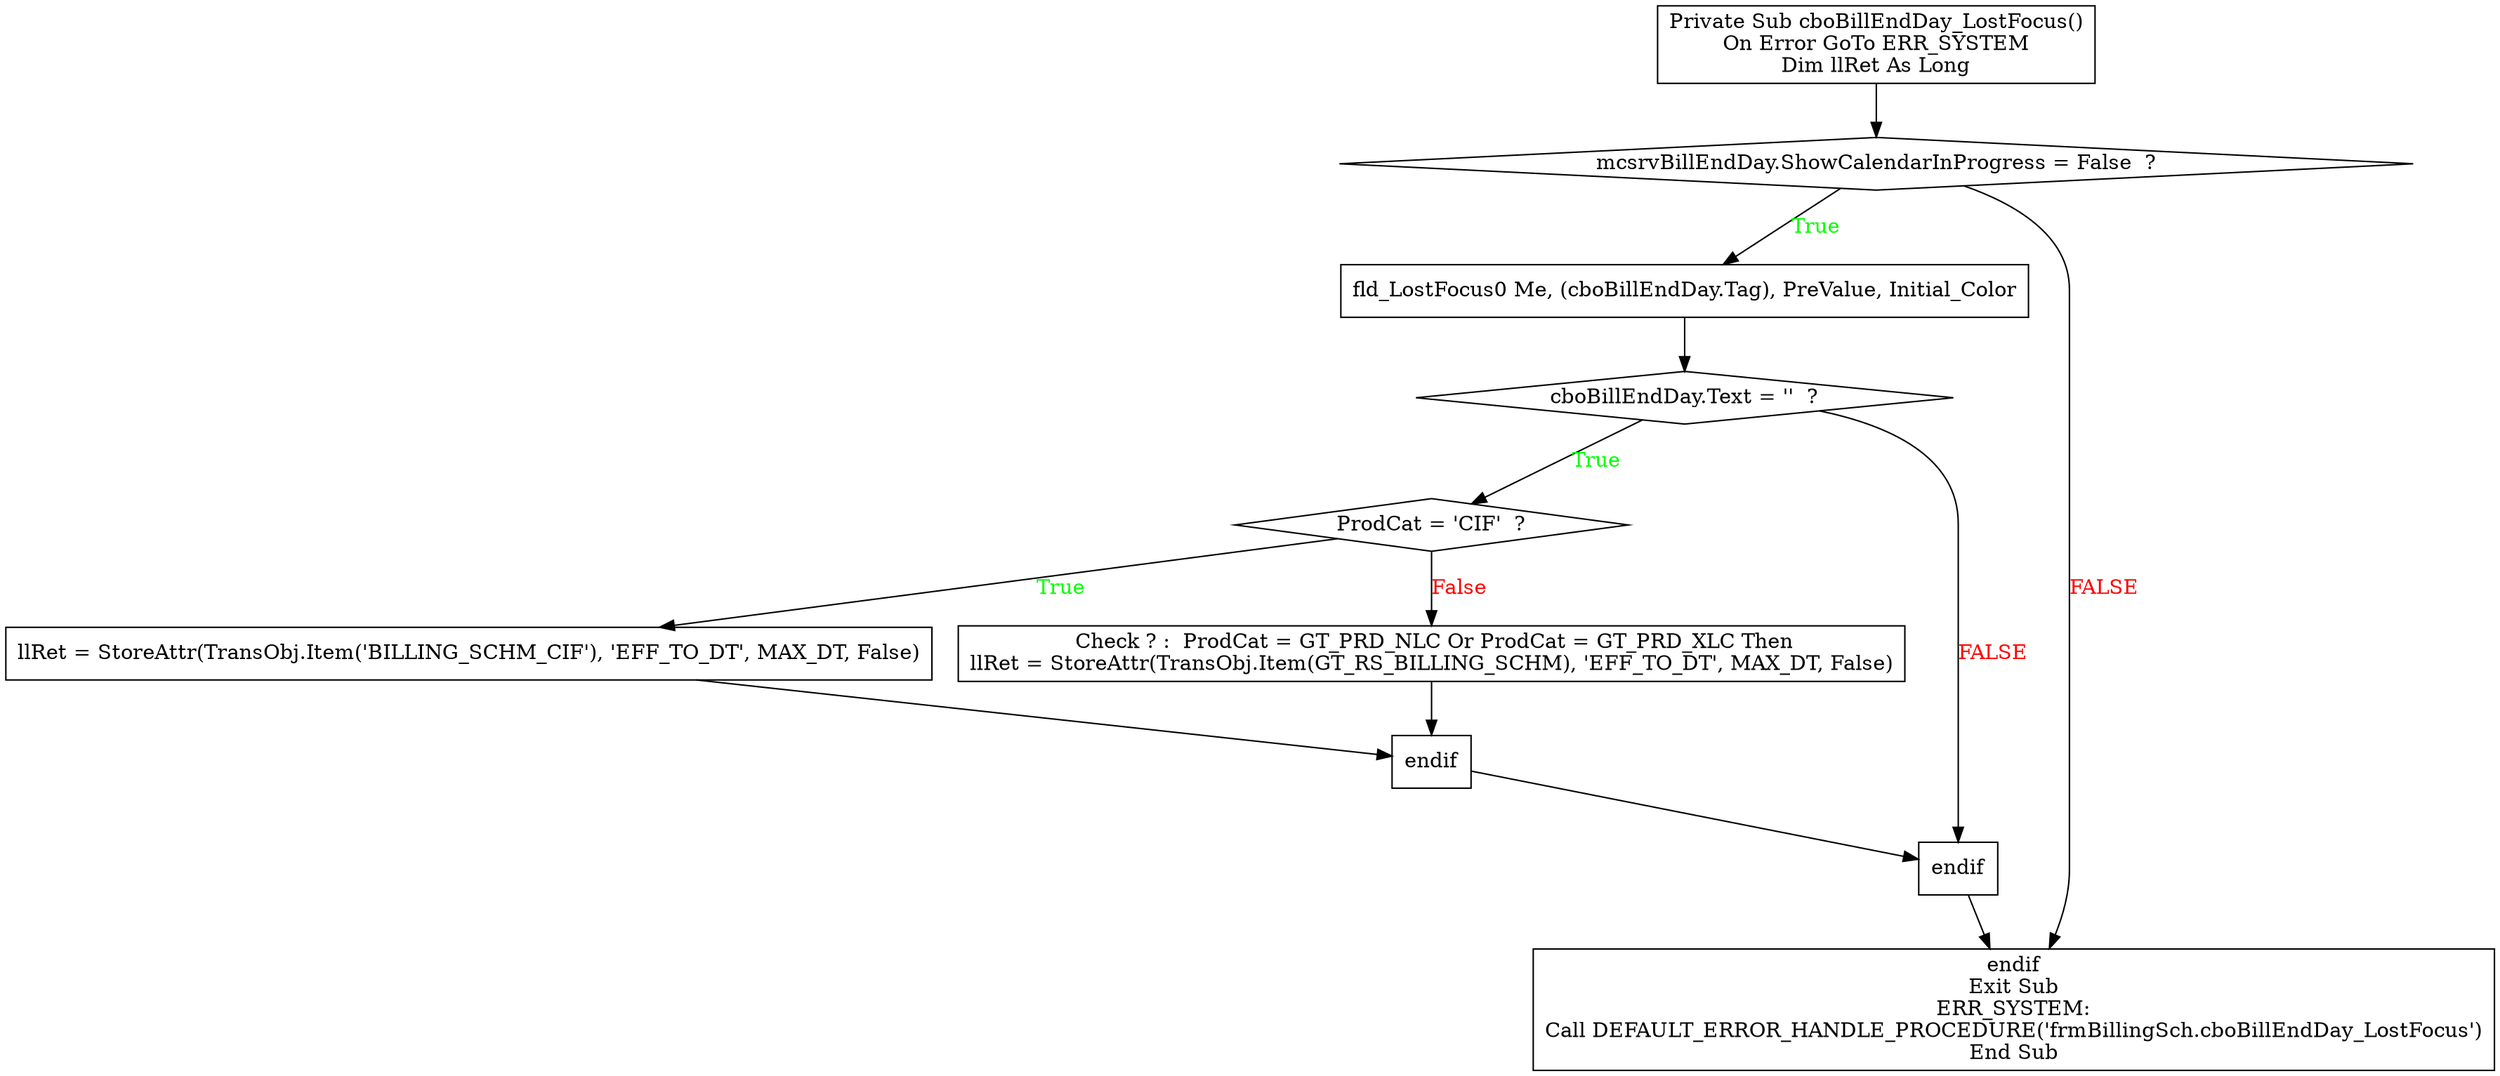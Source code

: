 digraph G{
Node_1 [ label ="Private Sub cboBillEndDay_LostFocus()\nOn Error GoTo ERR_SYSTEM\nDim llRet As Long",shape="box"];
Node_2 [ label ="mcsrvBillEndDay.ShowCalendarInProgress = False  ?",shape="diamond"];
Node_3 [ label ="fld_LostFocus0 Me, (cboBillEndDay.Tag), PreValue, Initial_Color",shape="box"];
Node_4 [ label ="cboBillEndDay.Text = ''  ?",shape="diamond"];
Node_5 [ label ="ProdCat = 'CIF'  ?",shape="diamond"];
Node_6 [ label ="llRet = StoreAttr(TransObj.Item('BILLING_SCHM_CIF'), 'EFF_TO_DT', MAX_DT, False)",shape="box"];
Node_7 [ label =" Check ? :  ProdCat = GT_PRD_NLC Or ProdCat = GT_PRD_XLC Then\nllRet = StoreAttr(TransObj.Item(GT_RS_BILLING_SCHM), 'EFF_TO_DT', MAX_DT, False)",shape="box"];
Node_8 [ label ="endif",shape="box"];
Node_9 [ label ="endif",shape="box"];
Node_10 [ label ="endif\nExit Sub\nERR_SYSTEM:\nCall DEFAULT_ERROR_HANDLE_PROCEDURE('frmBillingSch.cboBillEndDay_LostFocus')\nEnd Sub",shape="box"];
Node_2 -> Node_3 [label="True",fontcolor="GREEN"];
Node_1 -> Node_2;
Node_4 -> Node_5 [label="True",fontcolor="GREEN"];
Node_3 -> Node_4;
Node_5 -> Node_6 [label="True",fontcolor="GREEN"];
Node_5 -> Node_7 [label="False",fontcolor="RED"];
Node_6 -> Node_8;
Node_7 -> Node_8;
Node_4 -> Node_9 [label="FALSE",fontcolor="RED"];
Node_8 -> Node_9;
Node_2 -> Node_10 [label="FALSE",fontcolor="RED"];
Node_9 -> Node_10;
}
